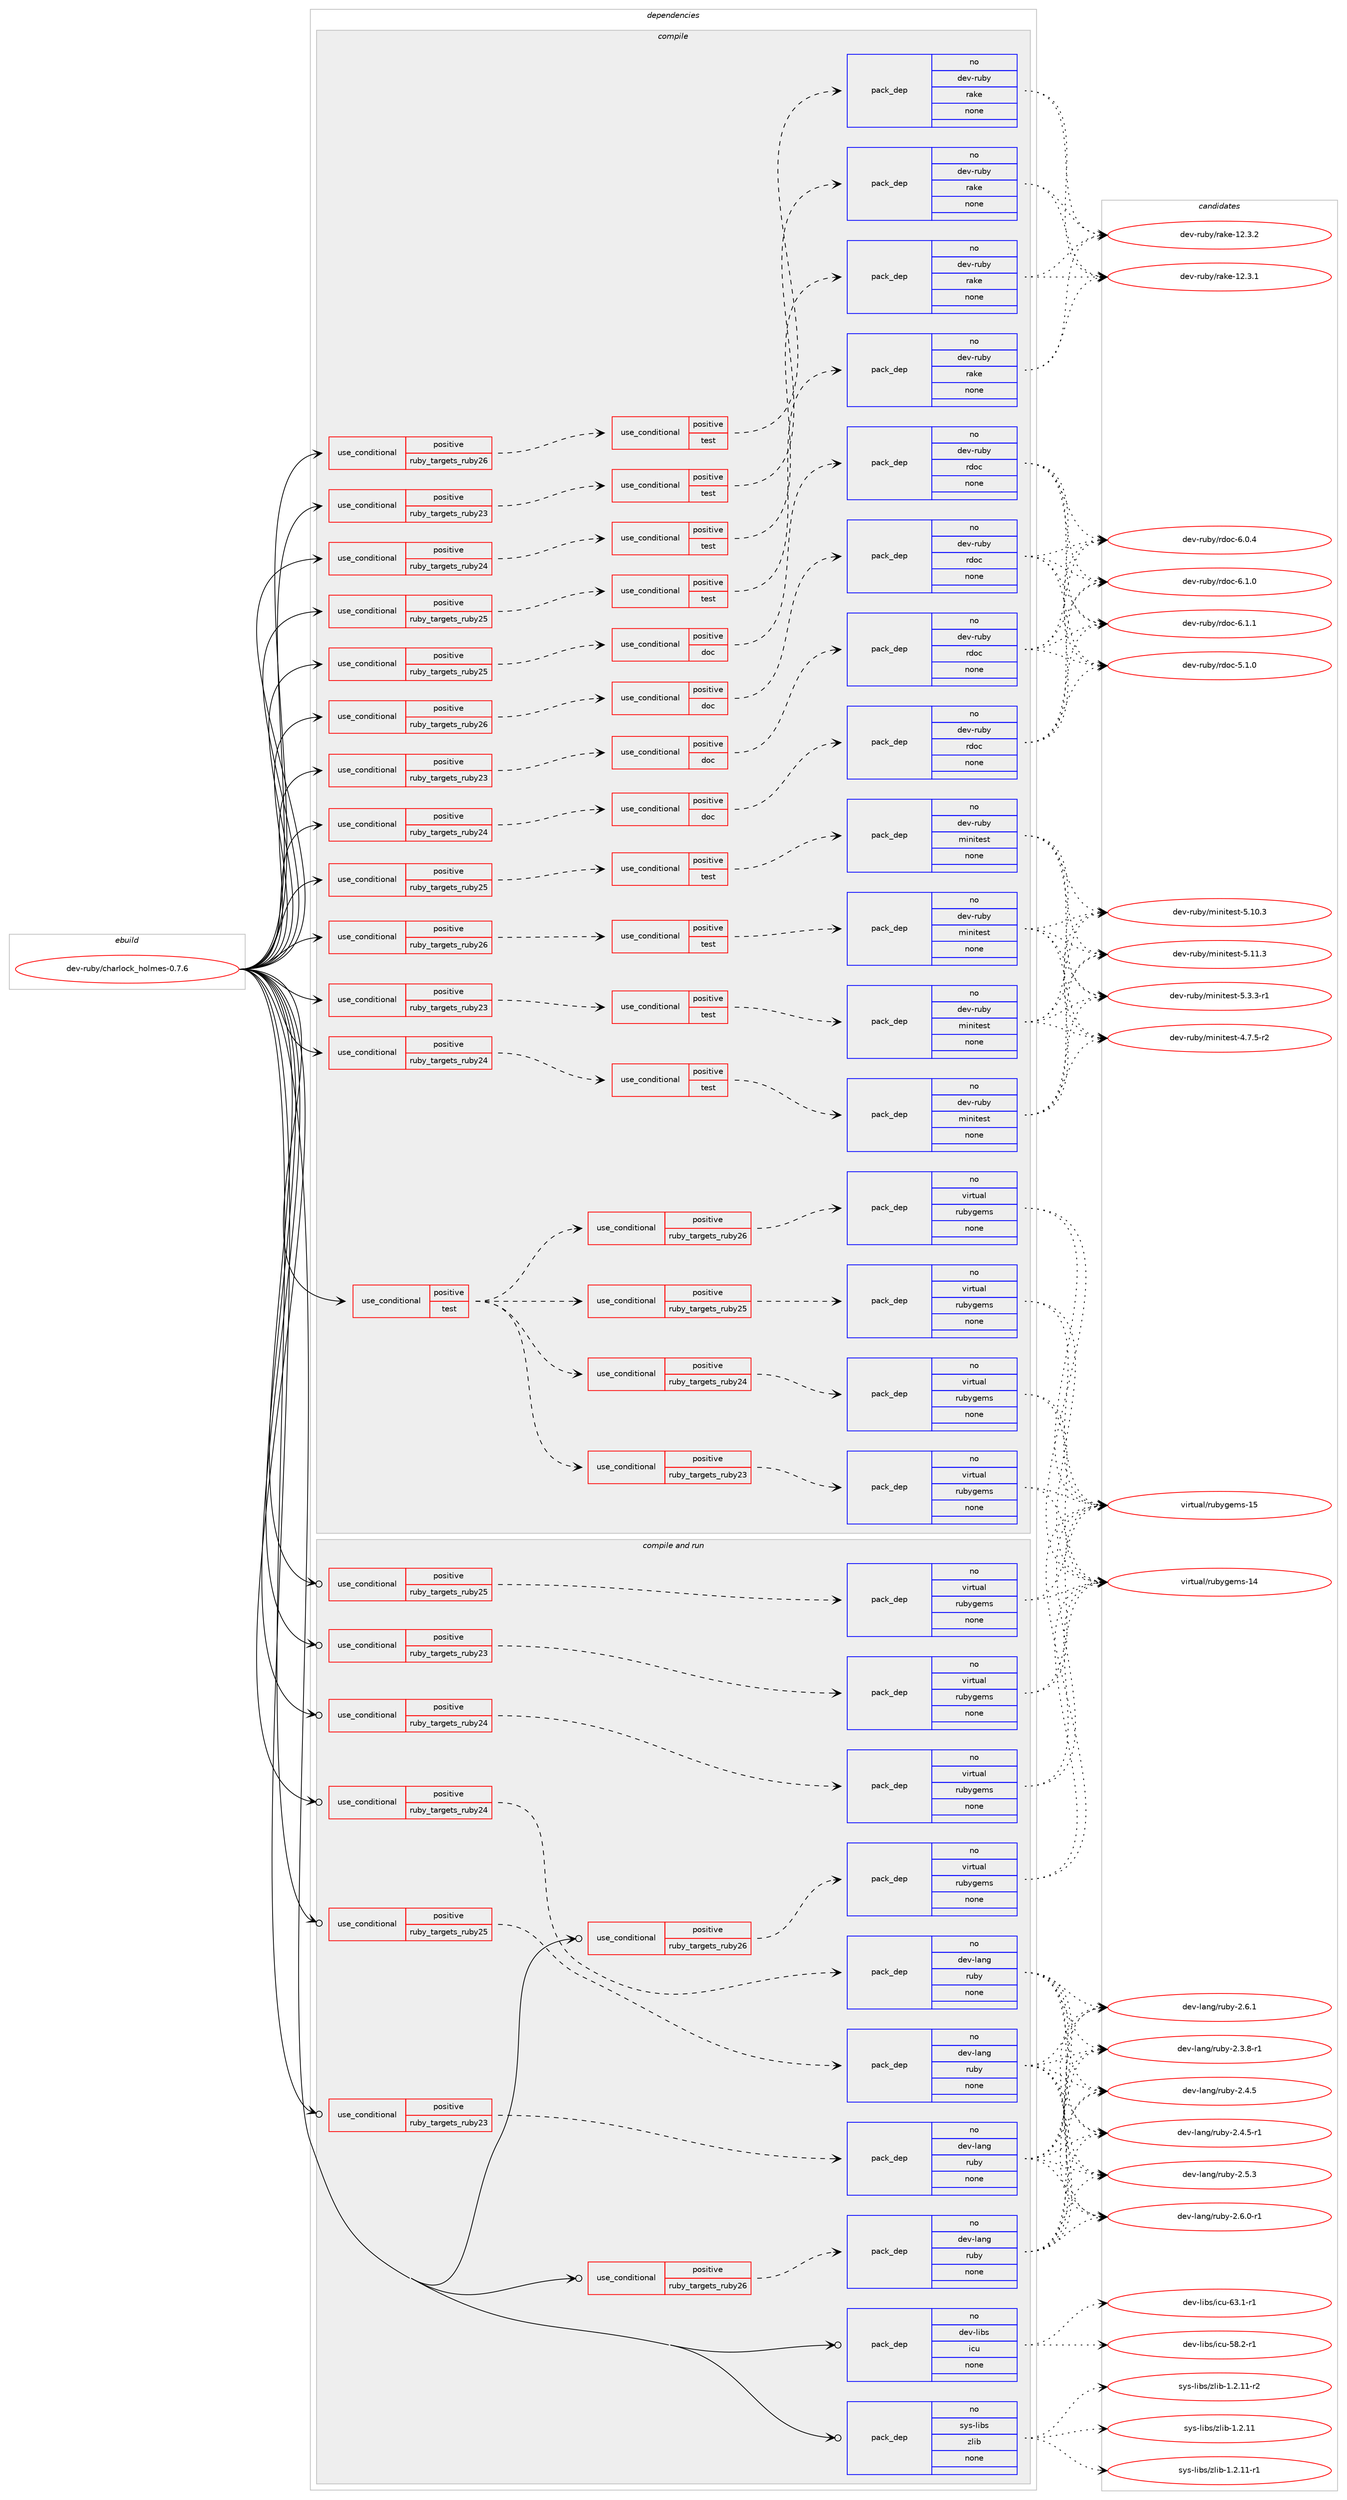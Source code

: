digraph prolog {

# *************
# Graph options
# *************

newrank=true;
concentrate=true;
compound=true;
graph [rankdir=LR,fontname=Helvetica,fontsize=10,ranksep=1.5];#, ranksep=2.5, nodesep=0.2];
edge  [arrowhead=vee];
node  [fontname=Helvetica,fontsize=10];

# **********
# The ebuild
# **********

subgraph cluster_leftcol {
color=gray;
rank=same;
label=<<i>ebuild</i>>;
id [label="dev-ruby/charlock_holmes-0.7.6", color=red, width=4, href="../dev-ruby/charlock_holmes-0.7.6.svg"];
}

# ****************
# The dependencies
# ****************

subgraph cluster_midcol {
color=gray;
label=<<i>dependencies</i>>;
subgraph cluster_compile {
fillcolor="#eeeeee";
style=filled;
label=<<i>compile</i>>;
subgraph cond396107 {
dependency1486462 [label=<<TABLE BORDER="0" CELLBORDER="1" CELLSPACING="0" CELLPADDING="4"><TR><TD ROWSPAN="3" CELLPADDING="10">use_conditional</TD></TR><TR><TD>positive</TD></TR><TR><TD>ruby_targets_ruby23</TD></TR></TABLE>>, shape=none, color=red];
subgraph cond396108 {
dependency1486463 [label=<<TABLE BORDER="0" CELLBORDER="1" CELLSPACING="0" CELLPADDING="4"><TR><TD ROWSPAN="3" CELLPADDING="10">use_conditional</TD></TR><TR><TD>positive</TD></TR><TR><TD>doc</TD></TR></TABLE>>, shape=none, color=red];
subgraph pack1066911 {
dependency1486464 [label=<<TABLE BORDER="0" CELLBORDER="1" CELLSPACING="0" CELLPADDING="4" WIDTH="220"><TR><TD ROWSPAN="6" CELLPADDING="30">pack_dep</TD></TR><TR><TD WIDTH="110">no</TD></TR><TR><TD>dev-ruby</TD></TR><TR><TD>rdoc</TD></TR><TR><TD>none</TD></TR><TR><TD></TD></TR></TABLE>>, shape=none, color=blue];
}
dependency1486463:e -> dependency1486464:w [weight=20,style="dashed",arrowhead="vee"];
}
dependency1486462:e -> dependency1486463:w [weight=20,style="dashed",arrowhead="vee"];
}
id:e -> dependency1486462:w [weight=20,style="solid",arrowhead="vee"];
subgraph cond396109 {
dependency1486465 [label=<<TABLE BORDER="0" CELLBORDER="1" CELLSPACING="0" CELLPADDING="4"><TR><TD ROWSPAN="3" CELLPADDING="10">use_conditional</TD></TR><TR><TD>positive</TD></TR><TR><TD>ruby_targets_ruby23</TD></TR></TABLE>>, shape=none, color=red];
subgraph cond396110 {
dependency1486466 [label=<<TABLE BORDER="0" CELLBORDER="1" CELLSPACING="0" CELLPADDING="4"><TR><TD ROWSPAN="3" CELLPADDING="10">use_conditional</TD></TR><TR><TD>positive</TD></TR><TR><TD>test</TD></TR></TABLE>>, shape=none, color=red];
subgraph pack1066912 {
dependency1486467 [label=<<TABLE BORDER="0" CELLBORDER="1" CELLSPACING="0" CELLPADDING="4" WIDTH="220"><TR><TD ROWSPAN="6" CELLPADDING="30">pack_dep</TD></TR><TR><TD WIDTH="110">no</TD></TR><TR><TD>dev-ruby</TD></TR><TR><TD>minitest</TD></TR><TR><TD>none</TD></TR><TR><TD></TD></TR></TABLE>>, shape=none, color=blue];
}
dependency1486466:e -> dependency1486467:w [weight=20,style="dashed",arrowhead="vee"];
}
dependency1486465:e -> dependency1486466:w [weight=20,style="dashed",arrowhead="vee"];
}
id:e -> dependency1486465:w [weight=20,style="solid",arrowhead="vee"];
subgraph cond396111 {
dependency1486468 [label=<<TABLE BORDER="0" CELLBORDER="1" CELLSPACING="0" CELLPADDING="4"><TR><TD ROWSPAN="3" CELLPADDING="10">use_conditional</TD></TR><TR><TD>positive</TD></TR><TR><TD>ruby_targets_ruby23</TD></TR></TABLE>>, shape=none, color=red];
subgraph cond396112 {
dependency1486469 [label=<<TABLE BORDER="0" CELLBORDER="1" CELLSPACING="0" CELLPADDING="4"><TR><TD ROWSPAN="3" CELLPADDING="10">use_conditional</TD></TR><TR><TD>positive</TD></TR><TR><TD>test</TD></TR></TABLE>>, shape=none, color=red];
subgraph pack1066913 {
dependency1486470 [label=<<TABLE BORDER="0" CELLBORDER="1" CELLSPACING="0" CELLPADDING="4" WIDTH="220"><TR><TD ROWSPAN="6" CELLPADDING="30">pack_dep</TD></TR><TR><TD WIDTH="110">no</TD></TR><TR><TD>dev-ruby</TD></TR><TR><TD>rake</TD></TR><TR><TD>none</TD></TR><TR><TD></TD></TR></TABLE>>, shape=none, color=blue];
}
dependency1486469:e -> dependency1486470:w [weight=20,style="dashed",arrowhead="vee"];
}
dependency1486468:e -> dependency1486469:w [weight=20,style="dashed",arrowhead="vee"];
}
id:e -> dependency1486468:w [weight=20,style="solid",arrowhead="vee"];
subgraph cond396113 {
dependency1486471 [label=<<TABLE BORDER="0" CELLBORDER="1" CELLSPACING="0" CELLPADDING="4"><TR><TD ROWSPAN="3" CELLPADDING="10">use_conditional</TD></TR><TR><TD>positive</TD></TR><TR><TD>ruby_targets_ruby24</TD></TR></TABLE>>, shape=none, color=red];
subgraph cond396114 {
dependency1486472 [label=<<TABLE BORDER="0" CELLBORDER="1" CELLSPACING="0" CELLPADDING="4"><TR><TD ROWSPAN="3" CELLPADDING="10">use_conditional</TD></TR><TR><TD>positive</TD></TR><TR><TD>doc</TD></TR></TABLE>>, shape=none, color=red];
subgraph pack1066914 {
dependency1486473 [label=<<TABLE BORDER="0" CELLBORDER="1" CELLSPACING="0" CELLPADDING="4" WIDTH="220"><TR><TD ROWSPAN="6" CELLPADDING="30">pack_dep</TD></TR><TR><TD WIDTH="110">no</TD></TR><TR><TD>dev-ruby</TD></TR><TR><TD>rdoc</TD></TR><TR><TD>none</TD></TR><TR><TD></TD></TR></TABLE>>, shape=none, color=blue];
}
dependency1486472:e -> dependency1486473:w [weight=20,style="dashed",arrowhead="vee"];
}
dependency1486471:e -> dependency1486472:w [weight=20,style="dashed",arrowhead="vee"];
}
id:e -> dependency1486471:w [weight=20,style="solid",arrowhead="vee"];
subgraph cond396115 {
dependency1486474 [label=<<TABLE BORDER="0" CELLBORDER="1" CELLSPACING="0" CELLPADDING="4"><TR><TD ROWSPAN="3" CELLPADDING="10">use_conditional</TD></TR><TR><TD>positive</TD></TR><TR><TD>ruby_targets_ruby24</TD></TR></TABLE>>, shape=none, color=red];
subgraph cond396116 {
dependency1486475 [label=<<TABLE BORDER="0" CELLBORDER="1" CELLSPACING="0" CELLPADDING="4"><TR><TD ROWSPAN="3" CELLPADDING="10">use_conditional</TD></TR><TR><TD>positive</TD></TR><TR><TD>test</TD></TR></TABLE>>, shape=none, color=red];
subgraph pack1066915 {
dependency1486476 [label=<<TABLE BORDER="0" CELLBORDER="1" CELLSPACING="0" CELLPADDING="4" WIDTH="220"><TR><TD ROWSPAN="6" CELLPADDING="30">pack_dep</TD></TR><TR><TD WIDTH="110">no</TD></TR><TR><TD>dev-ruby</TD></TR><TR><TD>minitest</TD></TR><TR><TD>none</TD></TR><TR><TD></TD></TR></TABLE>>, shape=none, color=blue];
}
dependency1486475:e -> dependency1486476:w [weight=20,style="dashed",arrowhead="vee"];
}
dependency1486474:e -> dependency1486475:w [weight=20,style="dashed",arrowhead="vee"];
}
id:e -> dependency1486474:w [weight=20,style="solid",arrowhead="vee"];
subgraph cond396117 {
dependency1486477 [label=<<TABLE BORDER="0" CELLBORDER="1" CELLSPACING="0" CELLPADDING="4"><TR><TD ROWSPAN="3" CELLPADDING="10">use_conditional</TD></TR><TR><TD>positive</TD></TR><TR><TD>ruby_targets_ruby24</TD></TR></TABLE>>, shape=none, color=red];
subgraph cond396118 {
dependency1486478 [label=<<TABLE BORDER="0" CELLBORDER="1" CELLSPACING="0" CELLPADDING="4"><TR><TD ROWSPAN="3" CELLPADDING="10">use_conditional</TD></TR><TR><TD>positive</TD></TR><TR><TD>test</TD></TR></TABLE>>, shape=none, color=red];
subgraph pack1066916 {
dependency1486479 [label=<<TABLE BORDER="0" CELLBORDER="1" CELLSPACING="0" CELLPADDING="4" WIDTH="220"><TR><TD ROWSPAN="6" CELLPADDING="30">pack_dep</TD></TR><TR><TD WIDTH="110">no</TD></TR><TR><TD>dev-ruby</TD></TR><TR><TD>rake</TD></TR><TR><TD>none</TD></TR><TR><TD></TD></TR></TABLE>>, shape=none, color=blue];
}
dependency1486478:e -> dependency1486479:w [weight=20,style="dashed",arrowhead="vee"];
}
dependency1486477:e -> dependency1486478:w [weight=20,style="dashed",arrowhead="vee"];
}
id:e -> dependency1486477:w [weight=20,style="solid",arrowhead="vee"];
subgraph cond396119 {
dependency1486480 [label=<<TABLE BORDER="0" CELLBORDER="1" CELLSPACING="0" CELLPADDING="4"><TR><TD ROWSPAN="3" CELLPADDING="10">use_conditional</TD></TR><TR><TD>positive</TD></TR><TR><TD>ruby_targets_ruby25</TD></TR></TABLE>>, shape=none, color=red];
subgraph cond396120 {
dependency1486481 [label=<<TABLE BORDER="0" CELLBORDER="1" CELLSPACING="0" CELLPADDING="4"><TR><TD ROWSPAN="3" CELLPADDING="10">use_conditional</TD></TR><TR><TD>positive</TD></TR><TR><TD>doc</TD></TR></TABLE>>, shape=none, color=red];
subgraph pack1066917 {
dependency1486482 [label=<<TABLE BORDER="0" CELLBORDER="1" CELLSPACING="0" CELLPADDING="4" WIDTH="220"><TR><TD ROWSPAN="6" CELLPADDING="30">pack_dep</TD></TR><TR><TD WIDTH="110">no</TD></TR><TR><TD>dev-ruby</TD></TR><TR><TD>rdoc</TD></TR><TR><TD>none</TD></TR><TR><TD></TD></TR></TABLE>>, shape=none, color=blue];
}
dependency1486481:e -> dependency1486482:w [weight=20,style="dashed",arrowhead="vee"];
}
dependency1486480:e -> dependency1486481:w [weight=20,style="dashed",arrowhead="vee"];
}
id:e -> dependency1486480:w [weight=20,style="solid",arrowhead="vee"];
subgraph cond396121 {
dependency1486483 [label=<<TABLE BORDER="0" CELLBORDER="1" CELLSPACING="0" CELLPADDING="4"><TR><TD ROWSPAN="3" CELLPADDING="10">use_conditional</TD></TR><TR><TD>positive</TD></TR><TR><TD>ruby_targets_ruby25</TD></TR></TABLE>>, shape=none, color=red];
subgraph cond396122 {
dependency1486484 [label=<<TABLE BORDER="0" CELLBORDER="1" CELLSPACING="0" CELLPADDING="4"><TR><TD ROWSPAN="3" CELLPADDING="10">use_conditional</TD></TR><TR><TD>positive</TD></TR><TR><TD>test</TD></TR></TABLE>>, shape=none, color=red];
subgraph pack1066918 {
dependency1486485 [label=<<TABLE BORDER="0" CELLBORDER="1" CELLSPACING="0" CELLPADDING="4" WIDTH="220"><TR><TD ROWSPAN="6" CELLPADDING="30">pack_dep</TD></TR><TR><TD WIDTH="110">no</TD></TR><TR><TD>dev-ruby</TD></TR><TR><TD>minitest</TD></TR><TR><TD>none</TD></TR><TR><TD></TD></TR></TABLE>>, shape=none, color=blue];
}
dependency1486484:e -> dependency1486485:w [weight=20,style="dashed",arrowhead="vee"];
}
dependency1486483:e -> dependency1486484:w [weight=20,style="dashed",arrowhead="vee"];
}
id:e -> dependency1486483:w [weight=20,style="solid",arrowhead="vee"];
subgraph cond396123 {
dependency1486486 [label=<<TABLE BORDER="0" CELLBORDER="1" CELLSPACING="0" CELLPADDING="4"><TR><TD ROWSPAN="3" CELLPADDING="10">use_conditional</TD></TR><TR><TD>positive</TD></TR><TR><TD>ruby_targets_ruby25</TD></TR></TABLE>>, shape=none, color=red];
subgraph cond396124 {
dependency1486487 [label=<<TABLE BORDER="0" CELLBORDER="1" CELLSPACING="0" CELLPADDING="4"><TR><TD ROWSPAN="3" CELLPADDING="10">use_conditional</TD></TR><TR><TD>positive</TD></TR><TR><TD>test</TD></TR></TABLE>>, shape=none, color=red];
subgraph pack1066919 {
dependency1486488 [label=<<TABLE BORDER="0" CELLBORDER="1" CELLSPACING="0" CELLPADDING="4" WIDTH="220"><TR><TD ROWSPAN="6" CELLPADDING="30">pack_dep</TD></TR><TR><TD WIDTH="110">no</TD></TR><TR><TD>dev-ruby</TD></TR><TR><TD>rake</TD></TR><TR><TD>none</TD></TR><TR><TD></TD></TR></TABLE>>, shape=none, color=blue];
}
dependency1486487:e -> dependency1486488:w [weight=20,style="dashed",arrowhead="vee"];
}
dependency1486486:e -> dependency1486487:w [weight=20,style="dashed",arrowhead="vee"];
}
id:e -> dependency1486486:w [weight=20,style="solid",arrowhead="vee"];
subgraph cond396125 {
dependency1486489 [label=<<TABLE BORDER="0" CELLBORDER="1" CELLSPACING="0" CELLPADDING="4"><TR><TD ROWSPAN="3" CELLPADDING="10">use_conditional</TD></TR><TR><TD>positive</TD></TR><TR><TD>ruby_targets_ruby26</TD></TR></TABLE>>, shape=none, color=red];
subgraph cond396126 {
dependency1486490 [label=<<TABLE BORDER="0" CELLBORDER="1" CELLSPACING="0" CELLPADDING="4"><TR><TD ROWSPAN="3" CELLPADDING="10">use_conditional</TD></TR><TR><TD>positive</TD></TR><TR><TD>doc</TD></TR></TABLE>>, shape=none, color=red];
subgraph pack1066920 {
dependency1486491 [label=<<TABLE BORDER="0" CELLBORDER="1" CELLSPACING="0" CELLPADDING="4" WIDTH="220"><TR><TD ROWSPAN="6" CELLPADDING="30">pack_dep</TD></TR><TR><TD WIDTH="110">no</TD></TR><TR><TD>dev-ruby</TD></TR><TR><TD>rdoc</TD></TR><TR><TD>none</TD></TR><TR><TD></TD></TR></TABLE>>, shape=none, color=blue];
}
dependency1486490:e -> dependency1486491:w [weight=20,style="dashed",arrowhead="vee"];
}
dependency1486489:e -> dependency1486490:w [weight=20,style="dashed",arrowhead="vee"];
}
id:e -> dependency1486489:w [weight=20,style="solid",arrowhead="vee"];
subgraph cond396127 {
dependency1486492 [label=<<TABLE BORDER="0" CELLBORDER="1" CELLSPACING="0" CELLPADDING="4"><TR><TD ROWSPAN="3" CELLPADDING="10">use_conditional</TD></TR><TR><TD>positive</TD></TR><TR><TD>ruby_targets_ruby26</TD></TR></TABLE>>, shape=none, color=red];
subgraph cond396128 {
dependency1486493 [label=<<TABLE BORDER="0" CELLBORDER="1" CELLSPACING="0" CELLPADDING="4"><TR><TD ROWSPAN="3" CELLPADDING="10">use_conditional</TD></TR><TR><TD>positive</TD></TR><TR><TD>test</TD></TR></TABLE>>, shape=none, color=red];
subgraph pack1066921 {
dependency1486494 [label=<<TABLE BORDER="0" CELLBORDER="1" CELLSPACING="0" CELLPADDING="4" WIDTH="220"><TR><TD ROWSPAN="6" CELLPADDING="30">pack_dep</TD></TR><TR><TD WIDTH="110">no</TD></TR><TR><TD>dev-ruby</TD></TR><TR><TD>minitest</TD></TR><TR><TD>none</TD></TR><TR><TD></TD></TR></TABLE>>, shape=none, color=blue];
}
dependency1486493:e -> dependency1486494:w [weight=20,style="dashed",arrowhead="vee"];
}
dependency1486492:e -> dependency1486493:w [weight=20,style="dashed",arrowhead="vee"];
}
id:e -> dependency1486492:w [weight=20,style="solid",arrowhead="vee"];
subgraph cond396129 {
dependency1486495 [label=<<TABLE BORDER="0" CELLBORDER="1" CELLSPACING="0" CELLPADDING="4"><TR><TD ROWSPAN="3" CELLPADDING="10">use_conditional</TD></TR><TR><TD>positive</TD></TR><TR><TD>ruby_targets_ruby26</TD></TR></TABLE>>, shape=none, color=red];
subgraph cond396130 {
dependency1486496 [label=<<TABLE BORDER="0" CELLBORDER="1" CELLSPACING="0" CELLPADDING="4"><TR><TD ROWSPAN="3" CELLPADDING="10">use_conditional</TD></TR><TR><TD>positive</TD></TR><TR><TD>test</TD></TR></TABLE>>, shape=none, color=red];
subgraph pack1066922 {
dependency1486497 [label=<<TABLE BORDER="0" CELLBORDER="1" CELLSPACING="0" CELLPADDING="4" WIDTH="220"><TR><TD ROWSPAN="6" CELLPADDING="30">pack_dep</TD></TR><TR><TD WIDTH="110">no</TD></TR><TR><TD>dev-ruby</TD></TR><TR><TD>rake</TD></TR><TR><TD>none</TD></TR><TR><TD></TD></TR></TABLE>>, shape=none, color=blue];
}
dependency1486496:e -> dependency1486497:w [weight=20,style="dashed",arrowhead="vee"];
}
dependency1486495:e -> dependency1486496:w [weight=20,style="dashed",arrowhead="vee"];
}
id:e -> dependency1486495:w [weight=20,style="solid",arrowhead="vee"];
subgraph cond396131 {
dependency1486498 [label=<<TABLE BORDER="0" CELLBORDER="1" CELLSPACING="0" CELLPADDING="4"><TR><TD ROWSPAN="3" CELLPADDING="10">use_conditional</TD></TR><TR><TD>positive</TD></TR><TR><TD>test</TD></TR></TABLE>>, shape=none, color=red];
subgraph cond396132 {
dependency1486499 [label=<<TABLE BORDER="0" CELLBORDER="1" CELLSPACING="0" CELLPADDING="4"><TR><TD ROWSPAN="3" CELLPADDING="10">use_conditional</TD></TR><TR><TD>positive</TD></TR><TR><TD>ruby_targets_ruby23</TD></TR></TABLE>>, shape=none, color=red];
subgraph pack1066923 {
dependency1486500 [label=<<TABLE BORDER="0" CELLBORDER="1" CELLSPACING="0" CELLPADDING="4" WIDTH="220"><TR><TD ROWSPAN="6" CELLPADDING="30">pack_dep</TD></TR><TR><TD WIDTH="110">no</TD></TR><TR><TD>virtual</TD></TR><TR><TD>rubygems</TD></TR><TR><TD>none</TD></TR><TR><TD></TD></TR></TABLE>>, shape=none, color=blue];
}
dependency1486499:e -> dependency1486500:w [weight=20,style="dashed",arrowhead="vee"];
}
dependency1486498:e -> dependency1486499:w [weight=20,style="dashed",arrowhead="vee"];
subgraph cond396133 {
dependency1486501 [label=<<TABLE BORDER="0" CELLBORDER="1" CELLSPACING="0" CELLPADDING="4"><TR><TD ROWSPAN="3" CELLPADDING="10">use_conditional</TD></TR><TR><TD>positive</TD></TR><TR><TD>ruby_targets_ruby24</TD></TR></TABLE>>, shape=none, color=red];
subgraph pack1066924 {
dependency1486502 [label=<<TABLE BORDER="0" CELLBORDER="1" CELLSPACING="0" CELLPADDING="4" WIDTH="220"><TR><TD ROWSPAN="6" CELLPADDING="30">pack_dep</TD></TR><TR><TD WIDTH="110">no</TD></TR><TR><TD>virtual</TD></TR><TR><TD>rubygems</TD></TR><TR><TD>none</TD></TR><TR><TD></TD></TR></TABLE>>, shape=none, color=blue];
}
dependency1486501:e -> dependency1486502:w [weight=20,style="dashed",arrowhead="vee"];
}
dependency1486498:e -> dependency1486501:w [weight=20,style="dashed",arrowhead="vee"];
subgraph cond396134 {
dependency1486503 [label=<<TABLE BORDER="0" CELLBORDER="1" CELLSPACING="0" CELLPADDING="4"><TR><TD ROWSPAN="3" CELLPADDING="10">use_conditional</TD></TR><TR><TD>positive</TD></TR><TR><TD>ruby_targets_ruby25</TD></TR></TABLE>>, shape=none, color=red];
subgraph pack1066925 {
dependency1486504 [label=<<TABLE BORDER="0" CELLBORDER="1" CELLSPACING="0" CELLPADDING="4" WIDTH="220"><TR><TD ROWSPAN="6" CELLPADDING="30">pack_dep</TD></TR><TR><TD WIDTH="110">no</TD></TR><TR><TD>virtual</TD></TR><TR><TD>rubygems</TD></TR><TR><TD>none</TD></TR><TR><TD></TD></TR></TABLE>>, shape=none, color=blue];
}
dependency1486503:e -> dependency1486504:w [weight=20,style="dashed",arrowhead="vee"];
}
dependency1486498:e -> dependency1486503:w [weight=20,style="dashed",arrowhead="vee"];
subgraph cond396135 {
dependency1486505 [label=<<TABLE BORDER="0" CELLBORDER="1" CELLSPACING="0" CELLPADDING="4"><TR><TD ROWSPAN="3" CELLPADDING="10">use_conditional</TD></TR><TR><TD>positive</TD></TR><TR><TD>ruby_targets_ruby26</TD></TR></TABLE>>, shape=none, color=red];
subgraph pack1066926 {
dependency1486506 [label=<<TABLE BORDER="0" CELLBORDER="1" CELLSPACING="0" CELLPADDING="4" WIDTH="220"><TR><TD ROWSPAN="6" CELLPADDING="30">pack_dep</TD></TR><TR><TD WIDTH="110">no</TD></TR><TR><TD>virtual</TD></TR><TR><TD>rubygems</TD></TR><TR><TD>none</TD></TR><TR><TD></TD></TR></TABLE>>, shape=none, color=blue];
}
dependency1486505:e -> dependency1486506:w [weight=20,style="dashed",arrowhead="vee"];
}
dependency1486498:e -> dependency1486505:w [weight=20,style="dashed",arrowhead="vee"];
}
id:e -> dependency1486498:w [weight=20,style="solid",arrowhead="vee"];
}
subgraph cluster_compileandrun {
fillcolor="#eeeeee";
style=filled;
label=<<i>compile and run</i>>;
subgraph cond396136 {
dependency1486507 [label=<<TABLE BORDER="0" CELLBORDER="1" CELLSPACING="0" CELLPADDING="4"><TR><TD ROWSPAN="3" CELLPADDING="10">use_conditional</TD></TR><TR><TD>positive</TD></TR><TR><TD>ruby_targets_ruby23</TD></TR></TABLE>>, shape=none, color=red];
subgraph pack1066927 {
dependency1486508 [label=<<TABLE BORDER="0" CELLBORDER="1" CELLSPACING="0" CELLPADDING="4" WIDTH="220"><TR><TD ROWSPAN="6" CELLPADDING="30">pack_dep</TD></TR><TR><TD WIDTH="110">no</TD></TR><TR><TD>dev-lang</TD></TR><TR><TD>ruby</TD></TR><TR><TD>none</TD></TR><TR><TD></TD></TR></TABLE>>, shape=none, color=blue];
}
dependency1486507:e -> dependency1486508:w [weight=20,style="dashed",arrowhead="vee"];
}
id:e -> dependency1486507:w [weight=20,style="solid",arrowhead="odotvee"];
subgraph cond396137 {
dependency1486509 [label=<<TABLE BORDER="0" CELLBORDER="1" CELLSPACING="0" CELLPADDING="4"><TR><TD ROWSPAN="3" CELLPADDING="10">use_conditional</TD></TR><TR><TD>positive</TD></TR><TR><TD>ruby_targets_ruby23</TD></TR></TABLE>>, shape=none, color=red];
subgraph pack1066928 {
dependency1486510 [label=<<TABLE BORDER="0" CELLBORDER="1" CELLSPACING="0" CELLPADDING="4" WIDTH="220"><TR><TD ROWSPAN="6" CELLPADDING="30">pack_dep</TD></TR><TR><TD WIDTH="110">no</TD></TR><TR><TD>virtual</TD></TR><TR><TD>rubygems</TD></TR><TR><TD>none</TD></TR><TR><TD></TD></TR></TABLE>>, shape=none, color=blue];
}
dependency1486509:e -> dependency1486510:w [weight=20,style="dashed",arrowhead="vee"];
}
id:e -> dependency1486509:w [weight=20,style="solid",arrowhead="odotvee"];
subgraph cond396138 {
dependency1486511 [label=<<TABLE BORDER="0" CELLBORDER="1" CELLSPACING="0" CELLPADDING="4"><TR><TD ROWSPAN="3" CELLPADDING="10">use_conditional</TD></TR><TR><TD>positive</TD></TR><TR><TD>ruby_targets_ruby24</TD></TR></TABLE>>, shape=none, color=red];
subgraph pack1066929 {
dependency1486512 [label=<<TABLE BORDER="0" CELLBORDER="1" CELLSPACING="0" CELLPADDING="4" WIDTH="220"><TR><TD ROWSPAN="6" CELLPADDING="30">pack_dep</TD></TR><TR><TD WIDTH="110">no</TD></TR><TR><TD>dev-lang</TD></TR><TR><TD>ruby</TD></TR><TR><TD>none</TD></TR><TR><TD></TD></TR></TABLE>>, shape=none, color=blue];
}
dependency1486511:e -> dependency1486512:w [weight=20,style="dashed",arrowhead="vee"];
}
id:e -> dependency1486511:w [weight=20,style="solid",arrowhead="odotvee"];
subgraph cond396139 {
dependency1486513 [label=<<TABLE BORDER="0" CELLBORDER="1" CELLSPACING="0" CELLPADDING="4"><TR><TD ROWSPAN="3" CELLPADDING="10">use_conditional</TD></TR><TR><TD>positive</TD></TR><TR><TD>ruby_targets_ruby24</TD></TR></TABLE>>, shape=none, color=red];
subgraph pack1066930 {
dependency1486514 [label=<<TABLE BORDER="0" CELLBORDER="1" CELLSPACING="0" CELLPADDING="4" WIDTH="220"><TR><TD ROWSPAN="6" CELLPADDING="30">pack_dep</TD></TR><TR><TD WIDTH="110">no</TD></TR><TR><TD>virtual</TD></TR><TR><TD>rubygems</TD></TR><TR><TD>none</TD></TR><TR><TD></TD></TR></TABLE>>, shape=none, color=blue];
}
dependency1486513:e -> dependency1486514:w [weight=20,style="dashed",arrowhead="vee"];
}
id:e -> dependency1486513:w [weight=20,style="solid",arrowhead="odotvee"];
subgraph cond396140 {
dependency1486515 [label=<<TABLE BORDER="0" CELLBORDER="1" CELLSPACING="0" CELLPADDING="4"><TR><TD ROWSPAN="3" CELLPADDING="10">use_conditional</TD></TR><TR><TD>positive</TD></TR><TR><TD>ruby_targets_ruby25</TD></TR></TABLE>>, shape=none, color=red];
subgraph pack1066931 {
dependency1486516 [label=<<TABLE BORDER="0" CELLBORDER="1" CELLSPACING="0" CELLPADDING="4" WIDTH="220"><TR><TD ROWSPAN="6" CELLPADDING="30">pack_dep</TD></TR><TR><TD WIDTH="110">no</TD></TR><TR><TD>dev-lang</TD></TR><TR><TD>ruby</TD></TR><TR><TD>none</TD></TR><TR><TD></TD></TR></TABLE>>, shape=none, color=blue];
}
dependency1486515:e -> dependency1486516:w [weight=20,style="dashed",arrowhead="vee"];
}
id:e -> dependency1486515:w [weight=20,style="solid",arrowhead="odotvee"];
subgraph cond396141 {
dependency1486517 [label=<<TABLE BORDER="0" CELLBORDER="1" CELLSPACING="0" CELLPADDING="4"><TR><TD ROWSPAN="3" CELLPADDING="10">use_conditional</TD></TR><TR><TD>positive</TD></TR><TR><TD>ruby_targets_ruby25</TD></TR></TABLE>>, shape=none, color=red];
subgraph pack1066932 {
dependency1486518 [label=<<TABLE BORDER="0" CELLBORDER="1" CELLSPACING="0" CELLPADDING="4" WIDTH="220"><TR><TD ROWSPAN="6" CELLPADDING="30">pack_dep</TD></TR><TR><TD WIDTH="110">no</TD></TR><TR><TD>virtual</TD></TR><TR><TD>rubygems</TD></TR><TR><TD>none</TD></TR><TR><TD></TD></TR></TABLE>>, shape=none, color=blue];
}
dependency1486517:e -> dependency1486518:w [weight=20,style="dashed",arrowhead="vee"];
}
id:e -> dependency1486517:w [weight=20,style="solid",arrowhead="odotvee"];
subgraph cond396142 {
dependency1486519 [label=<<TABLE BORDER="0" CELLBORDER="1" CELLSPACING="0" CELLPADDING="4"><TR><TD ROWSPAN="3" CELLPADDING="10">use_conditional</TD></TR><TR><TD>positive</TD></TR><TR><TD>ruby_targets_ruby26</TD></TR></TABLE>>, shape=none, color=red];
subgraph pack1066933 {
dependency1486520 [label=<<TABLE BORDER="0" CELLBORDER="1" CELLSPACING="0" CELLPADDING="4" WIDTH="220"><TR><TD ROWSPAN="6" CELLPADDING="30">pack_dep</TD></TR><TR><TD WIDTH="110">no</TD></TR><TR><TD>dev-lang</TD></TR><TR><TD>ruby</TD></TR><TR><TD>none</TD></TR><TR><TD></TD></TR></TABLE>>, shape=none, color=blue];
}
dependency1486519:e -> dependency1486520:w [weight=20,style="dashed",arrowhead="vee"];
}
id:e -> dependency1486519:w [weight=20,style="solid",arrowhead="odotvee"];
subgraph cond396143 {
dependency1486521 [label=<<TABLE BORDER="0" CELLBORDER="1" CELLSPACING="0" CELLPADDING="4"><TR><TD ROWSPAN="3" CELLPADDING="10">use_conditional</TD></TR><TR><TD>positive</TD></TR><TR><TD>ruby_targets_ruby26</TD></TR></TABLE>>, shape=none, color=red];
subgraph pack1066934 {
dependency1486522 [label=<<TABLE BORDER="0" CELLBORDER="1" CELLSPACING="0" CELLPADDING="4" WIDTH="220"><TR><TD ROWSPAN="6" CELLPADDING="30">pack_dep</TD></TR><TR><TD WIDTH="110">no</TD></TR><TR><TD>virtual</TD></TR><TR><TD>rubygems</TD></TR><TR><TD>none</TD></TR><TR><TD></TD></TR></TABLE>>, shape=none, color=blue];
}
dependency1486521:e -> dependency1486522:w [weight=20,style="dashed",arrowhead="vee"];
}
id:e -> dependency1486521:w [weight=20,style="solid",arrowhead="odotvee"];
subgraph pack1066935 {
dependency1486523 [label=<<TABLE BORDER="0" CELLBORDER="1" CELLSPACING="0" CELLPADDING="4" WIDTH="220"><TR><TD ROWSPAN="6" CELLPADDING="30">pack_dep</TD></TR><TR><TD WIDTH="110">no</TD></TR><TR><TD>dev-libs</TD></TR><TR><TD>icu</TD></TR><TR><TD>none</TD></TR><TR><TD></TD></TR></TABLE>>, shape=none, color=blue];
}
id:e -> dependency1486523:w [weight=20,style="solid",arrowhead="odotvee"];
subgraph pack1066936 {
dependency1486524 [label=<<TABLE BORDER="0" CELLBORDER="1" CELLSPACING="0" CELLPADDING="4" WIDTH="220"><TR><TD ROWSPAN="6" CELLPADDING="30">pack_dep</TD></TR><TR><TD WIDTH="110">no</TD></TR><TR><TD>sys-libs</TD></TR><TR><TD>zlib</TD></TR><TR><TD>none</TD></TR><TR><TD></TD></TR></TABLE>>, shape=none, color=blue];
}
id:e -> dependency1486524:w [weight=20,style="solid",arrowhead="odotvee"];
}
subgraph cluster_run {
fillcolor="#eeeeee";
style=filled;
label=<<i>run</i>>;
}
}

# **************
# The candidates
# **************

subgraph cluster_choices {
rank=same;
color=gray;
label=<<i>candidates</i>>;

subgraph choice1066911 {
color=black;
nodesep=1;
choice10010111845114117981214711410011199455346494648 [label="dev-ruby/rdoc-5.1.0", color=red, width=4,href="../dev-ruby/rdoc-5.1.0.svg"];
choice10010111845114117981214711410011199455446484652 [label="dev-ruby/rdoc-6.0.4", color=red, width=4,href="../dev-ruby/rdoc-6.0.4.svg"];
choice10010111845114117981214711410011199455446494648 [label="dev-ruby/rdoc-6.1.0", color=red, width=4,href="../dev-ruby/rdoc-6.1.0.svg"];
choice10010111845114117981214711410011199455446494649 [label="dev-ruby/rdoc-6.1.1", color=red, width=4,href="../dev-ruby/rdoc-6.1.1.svg"];
dependency1486464:e -> choice10010111845114117981214711410011199455346494648:w [style=dotted,weight="100"];
dependency1486464:e -> choice10010111845114117981214711410011199455446484652:w [style=dotted,weight="100"];
dependency1486464:e -> choice10010111845114117981214711410011199455446494648:w [style=dotted,weight="100"];
dependency1486464:e -> choice10010111845114117981214711410011199455446494649:w [style=dotted,weight="100"];
}
subgraph choice1066912 {
color=black;
nodesep=1;
choice1001011184511411798121471091051101051161011151164552465546534511450 [label="dev-ruby/minitest-4.7.5-r2", color=red, width=4,href="../dev-ruby/minitest-4.7.5-r2.svg"];
choice10010111845114117981214710910511010511610111511645534649484651 [label="dev-ruby/minitest-5.10.3", color=red, width=4,href="../dev-ruby/minitest-5.10.3.svg"];
choice10010111845114117981214710910511010511610111511645534649494651 [label="dev-ruby/minitest-5.11.3", color=red, width=4,href="../dev-ruby/minitest-5.11.3.svg"];
choice1001011184511411798121471091051101051161011151164553465146514511449 [label="dev-ruby/minitest-5.3.3-r1", color=red, width=4,href="../dev-ruby/minitest-5.3.3-r1.svg"];
dependency1486467:e -> choice1001011184511411798121471091051101051161011151164552465546534511450:w [style=dotted,weight="100"];
dependency1486467:e -> choice10010111845114117981214710910511010511610111511645534649484651:w [style=dotted,weight="100"];
dependency1486467:e -> choice10010111845114117981214710910511010511610111511645534649494651:w [style=dotted,weight="100"];
dependency1486467:e -> choice1001011184511411798121471091051101051161011151164553465146514511449:w [style=dotted,weight="100"];
}
subgraph choice1066913 {
color=black;
nodesep=1;
choice1001011184511411798121471149710710145495046514649 [label="dev-ruby/rake-12.3.1", color=red, width=4,href="../dev-ruby/rake-12.3.1.svg"];
choice1001011184511411798121471149710710145495046514650 [label="dev-ruby/rake-12.3.2", color=red, width=4,href="../dev-ruby/rake-12.3.2.svg"];
dependency1486470:e -> choice1001011184511411798121471149710710145495046514649:w [style=dotted,weight="100"];
dependency1486470:e -> choice1001011184511411798121471149710710145495046514650:w [style=dotted,weight="100"];
}
subgraph choice1066914 {
color=black;
nodesep=1;
choice10010111845114117981214711410011199455346494648 [label="dev-ruby/rdoc-5.1.0", color=red, width=4,href="../dev-ruby/rdoc-5.1.0.svg"];
choice10010111845114117981214711410011199455446484652 [label="dev-ruby/rdoc-6.0.4", color=red, width=4,href="../dev-ruby/rdoc-6.0.4.svg"];
choice10010111845114117981214711410011199455446494648 [label="dev-ruby/rdoc-6.1.0", color=red, width=4,href="../dev-ruby/rdoc-6.1.0.svg"];
choice10010111845114117981214711410011199455446494649 [label="dev-ruby/rdoc-6.1.1", color=red, width=4,href="../dev-ruby/rdoc-6.1.1.svg"];
dependency1486473:e -> choice10010111845114117981214711410011199455346494648:w [style=dotted,weight="100"];
dependency1486473:e -> choice10010111845114117981214711410011199455446484652:w [style=dotted,weight="100"];
dependency1486473:e -> choice10010111845114117981214711410011199455446494648:w [style=dotted,weight="100"];
dependency1486473:e -> choice10010111845114117981214711410011199455446494649:w [style=dotted,weight="100"];
}
subgraph choice1066915 {
color=black;
nodesep=1;
choice1001011184511411798121471091051101051161011151164552465546534511450 [label="dev-ruby/minitest-4.7.5-r2", color=red, width=4,href="../dev-ruby/minitest-4.7.5-r2.svg"];
choice10010111845114117981214710910511010511610111511645534649484651 [label="dev-ruby/minitest-5.10.3", color=red, width=4,href="../dev-ruby/minitest-5.10.3.svg"];
choice10010111845114117981214710910511010511610111511645534649494651 [label="dev-ruby/minitest-5.11.3", color=red, width=4,href="../dev-ruby/minitest-5.11.3.svg"];
choice1001011184511411798121471091051101051161011151164553465146514511449 [label="dev-ruby/minitest-5.3.3-r1", color=red, width=4,href="../dev-ruby/minitest-5.3.3-r1.svg"];
dependency1486476:e -> choice1001011184511411798121471091051101051161011151164552465546534511450:w [style=dotted,weight="100"];
dependency1486476:e -> choice10010111845114117981214710910511010511610111511645534649484651:w [style=dotted,weight="100"];
dependency1486476:e -> choice10010111845114117981214710910511010511610111511645534649494651:w [style=dotted,weight="100"];
dependency1486476:e -> choice1001011184511411798121471091051101051161011151164553465146514511449:w [style=dotted,weight="100"];
}
subgraph choice1066916 {
color=black;
nodesep=1;
choice1001011184511411798121471149710710145495046514649 [label="dev-ruby/rake-12.3.1", color=red, width=4,href="../dev-ruby/rake-12.3.1.svg"];
choice1001011184511411798121471149710710145495046514650 [label="dev-ruby/rake-12.3.2", color=red, width=4,href="../dev-ruby/rake-12.3.2.svg"];
dependency1486479:e -> choice1001011184511411798121471149710710145495046514649:w [style=dotted,weight="100"];
dependency1486479:e -> choice1001011184511411798121471149710710145495046514650:w [style=dotted,weight="100"];
}
subgraph choice1066917 {
color=black;
nodesep=1;
choice10010111845114117981214711410011199455346494648 [label="dev-ruby/rdoc-5.1.0", color=red, width=4,href="../dev-ruby/rdoc-5.1.0.svg"];
choice10010111845114117981214711410011199455446484652 [label="dev-ruby/rdoc-6.0.4", color=red, width=4,href="../dev-ruby/rdoc-6.0.4.svg"];
choice10010111845114117981214711410011199455446494648 [label="dev-ruby/rdoc-6.1.0", color=red, width=4,href="../dev-ruby/rdoc-6.1.0.svg"];
choice10010111845114117981214711410011199455446494649 [label="dev-ruby/rdoc-6.1.1", color=red, width=4,href="../dev-ruby/rdoc-6.1.1.svg"];
dependency1486482:e -> choice10010111845114117981214711410011199455346494648:w [style=dotted,weight="100"];
dependency1486482:e -> choice10010111845114117981214711410011199455446484652:w [style=dotted,weight="100"];
dependency1486482:e -> choice10010111845114117981214711410011199455446494648:w [style=dotted,weight="100"];
dependency1486482:e -> choice10010111845114117981214711410011199455446494649:w [style=dotted,weight="100"];
}
subgraph choice1066918 {
color=black;
nodesep=1;
choice1001011184511411798121471091051101051161011151164552465546534511450 [label="dev-ruby/minitest-4.7.5-r2", color=red, width=4,href="../dev-ruby/minitest-4.7.5-r2.svg"];
choice10010111845114117981214710910511010511610111511645534649484651 [label="dev-ruby/minitest-5.10.3", color=red, width=4,href="../dev-ruby/minitest-5.10.3.svg"];
choice10010111845114117981214710910511010511610111511645534649494651 [label="dev-ruby/minitest-5.11.3", color=red, width=4,href="../dev-ruby/minitest-5.11.3.svg"];
choice1001011184511411798121471091051101051161011151164553465146514511449 [label="dev-ruby/minitest-5.3.3-r1", color=red, width=4,href="../dev-ruby/minitest-5.3.3-r1.svg"];
dependency1486485:e -> choice1001011184511411798121471091051101051161011151164552465546534511450:w [style=dotted,weight="100"];
dependency1486485:e -> choice10010111845114117981214710910511010511610111511645534649484651:w [style=dotted,weight="100"];
dependency1486485:e -> choice10010111845114117981214710910511010511610111511645534649494651:w [style=dotted,weight="100"];
dependency1486485:e -> choice1001011184511411798121471091051101051161011151164553465146514511449:w [style=dotted,weight="100"];
}
subgraph choice1066919 {
color=black;
nodesep=1;
choice1001011184511411798121471149710710145495046514649 [label="dev-ruby/rake-12.3.1", color=red, width=4,href="../dev-ruby/rake-12.3.1.svg"];
choice1001011184511411798121471149710710145495046514650 [label="dev-ruby/rake-12.3.2", color=red, width=4,href="../dev-ruby/rake-12.3.2.svg"];
dependency1486488:e -> choice1001011184511411798121471149710710145495046514649:w [style=dotted,weight="100"];
dependency1486488:e -> choice1001011184511411798121471149710710145495046514650:w [style=dotted,weight="100"];
}
subgraph choice1066920 {
color=black;
nodesep=1;
choice10010111845114117981214711410011199455346494648 [label="dev-ruby/rdoc-5.1.0", color=red, width=4,href="../dev-ruby/rdoc-5.1.0.svg"];
choice10010111845114117981214711410011199455446484652 [label="dev-ruby/rdoc-6.0.4", color=red, width=4,href="../dev-ruby/rdoc-6.0.4.svg"];
choice10010111845114117981214711410011199455446494648 [label="dev-ruby/rdoc-6.1.0", color=red, width=4,href="../dev-ruby/rdoc-6.1.0.svg"];
choice10010111845114117981214711410011199455446494649 [label="dev-ruby/rdoc-6.1.1", color=red, width=4,href="../dev-ruby/rdoc-6.1.1.svg"];
dependency1486491:e -> choice10010111845114117981214711410011199455346494648:w [style=dotted,weight="100"];
dependency1486491:e -> choice10010111845114117981214711410011199455446484652:w [style=dotted,weight="100"];
dependency1486491:e -> choice10010111845114117981214711410011199455446494648:w [style=dotted,weight="100"];
dependency1486491:e -> choice10010111845114117981214711410011199455446494649:w [style=dotted,weight="100"];
}
subgraph choice1066921 {
color=black;
nodesep=1;
choice1001011184511411798121471091051101051161011151164552465546534511450 [label="dev-ruby/minitest-4.7.5-r2", color=red, width=4,href="../dev-ruby/minitest-4.7.5-r2.svg"];
choice10010111845114117981214710910511010511610111511645534649484651 [label="dev-ruby/minitest-5.10.3", color=red, width=4,href="../dev-ruby/minitest-5.10.3.svg"];
choice10010111845114117981214710910511010511610111511645534649494651 [label="dev-ruby/minitest-5.11.3", color=red, width=4,href="../dev-ruby/minitest-5.11.3.svg"];
choice1001011184511411798121471091051101051161011151164553465146514511449 [label="dev-ruby/minitest-5.3.3-r1", color=red, width=4,href="../dev-ruby/minitest-5.3.3-r1.svg"];
dependency1486494:e -> choice1001011184511411798121471091051101051161011151164552465546534511450:w [style=dotted,weight="100"];
dependency1486494:e -> choice10010111845114117981214710910511010511610111511645534649484651:w [style=dotted,weight="100"];
dependency1486494:e -> choice10010111845114117981214710910511010511610111511645534649494651:w [style=dotted,weight="100"];
dependency1486494:e -> choice1001011184511411798121471091051101051161011151164553465146514511449:w [style=dotted,weight="100"];
}
subgraph choice1066922 {
color=black;
nodesep=1;
choice1001011184511411798121471149710710145495046514649 [label="dev-ruby/rake-12.3.1", color=red, width=4,href="../dev-ruby/rake-12.3.1.svg"];
choice1001011184511411798121471149710710145495046514650 [label="dev-ruby/rake-12.3.2", color=red, width=4,href="../dev-ruby/rake-12.3.2.svg"];
dependency1486497:e -> choice1001011184511411798121471149710710145495046514649:w [style=dotted,weight="100"];
dependency1486497:e -> choice1001011184511411798121471149710710145495046514650:w [style=dotted,weight="100"];
}
subgraph choice1066923 {
color=black;
nodesep=1;
choice118105114116117971084711411798121103101109115454952 [label="virtual/rubygems-14", color=red, width=4,href="../virtual/rubygems-14.svg"];
choice118105114116117971084711411798121103101109115454953 [label="virtual/rubygems-15", color=red, width=4,href="../virtual/rubygems-15.svg"];
dependency1486500:e -> choice118105114116117971084711411798121103101109115454952:w [style=dotted,weight="100"];
dependency1486500:e -> choice118105114116117971084711411798121103101109115454953:w [style=dotted,weight="100"];
}
subgraph choice1066924 {
color=black;
nodesep=1;
choice118105114116117971084711411798121103101109115454952 [label="virtual/rubygems-14", color=red, width=4,href="../virtual/rubygems-14.svg"];
choice118105114116117971084711411798121103101109115454953 [label="virtual/rubygems-15", color=red, width=4,href="../virtual/rubygems-15.svg"];
dependency1486502:e -> choice118105114116117971084711411798121103101109115454952:w [style=dotted,weight="100"];
dependency1486502:e -> choice118105114116117971084711411798121103101109115454953:w [style=dotted,weight="100"];
}
subgraph choice1066925 {
color=black;
nodesep=1;
choice118105114116117971084711411798121103101109115454952 [label="virtual/rubygems-14", color=red, width=4,href="../virtual/rubygems-14.svg"];
choice118105114116117971084711411798121103101109115454953 [label="virtual/rubygems-15", color=red, width=4,href="../virtual/rubygems-15.svg"];
dependency1486504:e -> choice118105114116117971084711411798121103101109115454952:w [style=dotted,weight="100"];
dependency1486504:e -> choice118105114116117971084711411798121103101109115454953:w [style=dotted,weight="100"];
}
subgraph choice1066926 {
color=black;
nodesep=1;
choice118105114116117971084711411798121103101109115454952 [label="virtual/rubygems-14", color=red, width=4,href="../virtual/rubygems-14.svg"];
choice118105114116117971084711411798121103101109115454953 [label="virtual/rubygems-15", color=red, width=4,href="../virtual/rubygems-15.svg"];
dependency1486506:e -> choice118105114116117971084711411798121103101109115454952:w [style=dotted,weight="100"];
dependency1486506:e -> choice118105114116117971084711411798121103101109115454953:w [style=dotted,weight="100"];
}
subgraph choice1066927 {
color=black;
nodesep=1;
choice100101118451089711010347114117981214550465146564511449 [label="dev-lang/ruby-2.3.8-r1", color=red, width=4,href="../dev-lang/ruby-2.3.8-r1.svg"];
choice10010111845108971101034711411798121455046524653 [label="dev-lang/ruby-2.4.5", color=red, width=4,href="../dev-lang/ruby-2.4.5.svg"];
choice100101118451089711010347114117981214550465246534511449 [label="dev-lang/ruby-2.4.5-r1", color=red, width=4,href="../dev-lang/ruby-2.4.5-r1.svg"];
choice10010111845108971101034711411798121455046534651 [label="dev-lang/ruby-2.5.3", color=red, width=4,href="../dev-lang/ruby-2.5.3.svg"];
choice100101118451089711010347114117981214550465446484511449 [label="dev-lang/ruby-2.6.0-r1", color=red, width=4,href="../dev-lang/ruby-2.6.0-r1.svg"];
choice10010111845108971101034711411798121455046544649 [label="dev-lang/ruby-2.6.1", color=red, width=4,href="../dev-lang/ruby-2.6.1.svg"];
dependency1486508:e -> choice100101118451089711010347114117981214550465146564511449:w [style=dotted,weight="100"];
dependency1486508:e -> choice10010111845108971101034711411798121455046524653:w [style=dotted,weight="100"];
dependency1486508:e -> choice100101118451089711010347114117981214550465246534511449:w [style=dotted,weight="100"];
dependency1486508:e -> choice10010111845108971101034711411798121455046534651:w [style=dotted,weight="100"];
dependency1486508:e -> choice100101118451089711010347114117981214550465446484511449:w [style=dotted,weight="100"];
dependency1486508:e -> choice10010111845108971101034711411798121455046544649:w [style=dotted,weight="100"];
}
subgraph choice1066928 {
color=black;
nodesep=1;
choice118105114116117971084711411798121103101109115454952 [label="virtual/rubygems-14", color=red, width=4,href="../virtual/rubygems-14.svg"];
choice118105114116117971084711411798121103101109115454953 [label="virtual/rubygems-15", color=red, width=4,href="../virtual/rubygems-15.svg"];
dependency1486510:e -> choice118105114116117971084711411798121103101109115454952:w [style=dotted,weight="100"];
dependency1486510:e -> choice118105114116117971084711411798121103101109115454953:w [style=dotted,weight="100"];
}
subgraph choice1066929 {
color=black;
nodesep=1;
choice100101118451089711010347114117981214550465146564511449 [label="dev-lang/ruby-2.3.8-r1", color=red, width=4,href="../dev-lang/ruby-2.3.8-r1.svg"];
choice10010111845108971101034711411798121455046524653 [label="dev-lang/ruby-2.4.5", color=red, width=4,href="../dev-lang/ruby-2.4.5.svg"];
choice100101118451089711010347114117981214550465246534511449 [label="dev-lang/ruby-2.4.5-r1", color=red, width=4,href="../dev-lang/ruby-2.4.5-r1.svg"];
choice10010111845108971101034711411798121455046534651 [label="dev-lang/ruby-2.5.3", color=red, width=4,href="../dev-lang/ruby-2.5.3.svg"];
choice100101118451089711010347114117981214550465446484511449 [label="dev-lang/ruby-2.6.0-r1", color=red, width=4,href="../dev-lang/ruby-2.6.0-r1.svg"];
choice10010111845108971101034711411798121455046544649 [label="dev-lang/ruby-2.6.1", color=red, width=4,href="../dev-lang/ruby-2.6.1.svg"];
dependency1486512:e -> choice100101118451089711010347114117981214550465146564511449:w [style=dotted,weight="100"];
dependency1486512:e -> choice10010111845108971101034711411798121455046524653:w [style=dotted,weight="100"];
dependency1486512:e -> choice100101118451089711010347114117981214550465246534511449:w [style=dotted,weight="100"];
dependency1486512:e -> choice10010111845108971101034711411798121455046534651:w [style=dotted,weight="100"];
dependency1486512:e -> choice100101118451089711010347114117981214550465446484511449:w [style=dotted,weight="100"];
dependency1486512:e -> choice10010111845108971101034711411798121455046544649:w [style=dotted,weight="100"];
}
subgraph choice1066930 {
color=black;
nodesep=1;
choice118105114116117971084711411798121103101109115454952 [label="virtual/rubygems-14", color=red, width=4,href="../virtual/rubygems-14.svg"];
choice118105114116117971084711411798121103101109115454953 [label="virtual/rubygems-15", color=red, width=4,href="../virtual/rubygems-15.svg"];
dependency1486514:e -> choice118105114116117971084711411798121103101109115454952:w [style=dotted,weight="100"];
dependency1486514:e -> choice118105114116117971084711411798121103101109115454953:w [style=dotted,weight="100"];
}
subgraph choice1066931 {
color=black;
nodesep=1;
choice100101118451089711010347114117981214550465146564511449 [label="dev-lang/ruby-2.3.8-r1", color=red, width=4,href="../dev-lang/ruby-2.3.8-r1.svg"];
choice10010111845108971101034711411798121455046524653 [label="dev-lang/ruby-2.4.5", color=red, width=4,href="../dev-lang/ruby-2.4.5.svg"];
choice100101118451089711010347114117981214550465246534511449 [label="dev-lang/ruby-2.4.5-r1", color=red, width=4,href="../dev-lang/ruby-2.4.5-r1.svg"];
choice10010111845108971101034711411798121455046534651 [label="dev-lang/ruby-2.5.3", color=red, width=4,href="../dev-lang/ruby-2.5.3.svg"];
choice100101118451089711010347114117981214550465446484511449 [label="dev-lang/ruby-2.6.0-r1", color=red, width=4,href="../dev-lang/ruby-2.6.0-r1.svg"];
choice10010111845108971101034711411798121455046544649 [label="dev-lang/ruby-2.6.1", color=red, width=4,href="../dev-lang/ruby-2.6.1.svg"];
dependency1486516:e -> choice100101118451089711010347114117981214550465146564511449:w [style=dotted,weight="100"];
dependency1486516:e -> choice10010111845108971101034711411798121455046524653:w [style=dotted,weight="100"];
dependency1486516:e -> choice100101118451089711010347114117981214550465246534511449:w [style=dotted,weight="100"];
dependency1486516:e -> choice10010111845108971101034711411798121455046534651:w [style=dotted,weight="100"];
dependency1486516:e -> choice100101118451089711010347114117981214550465446484511449:w [style=dotted,weight="100"];
dependency1486516:e -> choice10010111845108971101034711411798121455046544649:w [style=dotted,weight="100"];
}
subgraph choice1066932 {
color=black;
nodesep=1;
choice118105114116117971084711411798121103101109115454952 [label="virtual/rubygems-14", color=red, width=4,href="../virtual/rubygems-14.svg"];
choice118105114116117971084711411798121103101109115454953 [label="virtual/rubygems-15", color=red, width=4,href="../virtual/rubygems-15.svg"];
dependency1486518:e -> choice118105114116117971084711411798121103101109115454952:w [style=dotted,weight="100"];
dependency1486518:e -> choice118105114116117971084711411798121103101109115454953:w [style=dotted,weight="100"];
}
subgraph choice1066933 {
color=black;
nodesep=1;
choice100101118451089711010347114117981214550465146564511449 [label="dev-lang/ruby-2.3.8-r1", color=red, width=4,href="../dev-lang/ruby-2.3.8-r1.svg"];
choice10010111845108971101034711411798121455046524653 [label="dev-lang/ruby-2.4.5", color=red, width=4,href="../dev-lang/ruby-2.4.5.svg"];
choice100101118451089711010347114117981214550465246534511449 [label="dev-lang/ruby-2.4.5-r1", color=red, width=4,href="../dev-lang/ruby-2.4.5-r1.svg"];
choice10010111845108971101034711411798121455046534651 [label="dev-lang/ruby-2.5.3", color=red, width=4,href="../dev-lang/ruby-2.5.3.svg"];
choice100101118451089711010347114117981214550465446484511449 [label="dev-lang/ruby-2.6.0-r1", color=red, width=4,href="../dev-lang/ruby-2.6.0-r1.svg"];
choice10010111845108971101034711411798121455046544649 [label="dev-lang/ruby-2.6.1", color=red, width=4,href="../dev-lang/ruby-2.6.1.svg"];
dependency1486520:e -> choice100101118451089711010347114117981214550465146564511449:w [style=dotted,weight="100"];
dependency1486520:e -> choice10010111845108971101034711411798121455046524653:w [style=dotted,weight="100"];
dependency1486520:e -> choice100101118451089711010347114117981214550465246534511449:w [style=dotted,weight="100"];
dependency1486520:e -> choice10010111845108971101034711411798121455046534651:w [style=dotted,weight="100"];
dependency1486520:e -> choice100101118451089711010347114117981214550465446484511449:w [style=dotted,weight="100"];
dependency1486520:e -> choice10010111845108971101034711411798121455046544649:w [style=dotted,weight="100"];
}
subgraph choice1066934 {
color=black;
nodesep=1;
choice118105114116117971084711411798121103101109115454952 [label="virtual/rubygems-14", color=red, width=4,href="../virtual/rubygems-14.svg"];
choice118105114116117971084711411798121103101109115454953 [label="virtual/rubygems-15", color=red, width=4,href="../virtual/rubygems-15.svg"];
dependency1486522:e -> choice118105114116117971084711411798121103101109115454952:w [style=dotted,weight="100"];
dependency1486522:e -> choice118105114116117971084711411798121103101109115454953:w [style=dotted,weight="100"];
}
subgraph choice1066935 {
color=black;
nodesep=1;
choice1001011184510810598115471059911745535646504511449 [label="dev-libs/icu-58.2-r1", color=red, width=4,href="../dev-libs/icu-58.2-r1.svg"];
choice1001011184510810598115471059911745545146494511449 [label="dev-libs/icu-63.1-r1", color=red, width=4,href="../dev-libs/icu-63.1-r1.svg"];
dependency1486523:e -> choice1001011184510810598115471059911745535646504511449:w [style=dotted,weight="100"];
dependency1486523:e -> choice1001011184510810598115471059911745545146494511449:w [style=dotted,weight="100"];
}
subgraph choice1066936 {
color=black;
nodesep=1;
choice1151211154510810598115471221081059845494650464949 [label="sys-libs/zlib-1.2.11", color=red, width=4,href="../sys-libs/zlib-1.2.11.svg"];
choice11512111545108105981154712210810598454946504649494511449 [label="sys-libs/zlib-1.2.11-r1", color=red, width=4,href="../sys-libs/zlib-1.2.11-r1.svg"];
choice11512111545108105981154712210810598454946504649494511450 [label="sys-libs/zlib-1.2.11-r2", color=red, width=4,href="../sys-libs/zlib-1.2.11-r2.svg"];
dependency1486524:e -> choice1151211154510810598115471221081059845494650464949:w [style=dotted,weight="100"];
dependency1486524:e -> choice11512111545108105981154712210810598454946504649494511449:w [style=dotted,weight="100"];
dependency1486524:e -> choice11512111545108105981154712210810598454946504649494511450:w [style=dotted,weight="100"];
}
}

}
